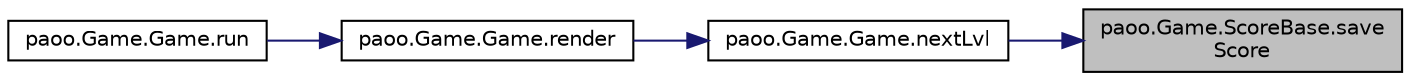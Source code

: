 digraph "paoo.Game.ScoreBase.saveScore"
{
 // LATEX_PDF_SIZE
  edge [fontname="Helvetica",fontsize="10",labelfontname="Helvetica",labelfontsize="10"];
  node [fontname="Helvetica",fontsize="10",shape=record];
  rankdir="RL";
  Node5 [label="paoo.Game.ScoreBase.save\lScore",height=0.2,width=0.4,color="black", fillcolor="grey75", style="filled", fontcolor="black",tooltip=" "];
  Node5 -> Node6 [dir="back",color="midnightblue",fontsize="10",style="solid",fontname="Helvetica"];
  Node6 [label="paoo.Game.Game.nextLvl",height=0.2,width=0.4,color="black", fillcolor="white", style="filled",URL="$classpaoo_1_1_game_1_1_game.html#afac86035f5f348c7a362526d4ce4602f",tooltip=" "];
  Node6 -> Node7 [dir="back",color="midnightblue",fontsize="10",style="solid",fontname="Helvetica"];
  Node7 [label="paoo.Game.Game.render",height=0.2,width=0.4,color="black", fillcolor="white", style="filled",URL="$classpaoo_1_1_game_1_1_game.html#ad94433dadeb33e87418110324cd8437f",tooltip=" "];
  Node7 -> Node8 [dir="back",color="midnightblue",fontsize="10",style="solid",fontname="Helvetica"];
  Node8 [label="paoo.Game.Game.run",height=0.2,width=0.4,color="black", fillcolor="white", style="filled",URL="$classpaoo_1_1_game_1_1_game.html#aefa2a8d1aa068d409a925d122b99b1c8",tooltip=" "];
}
